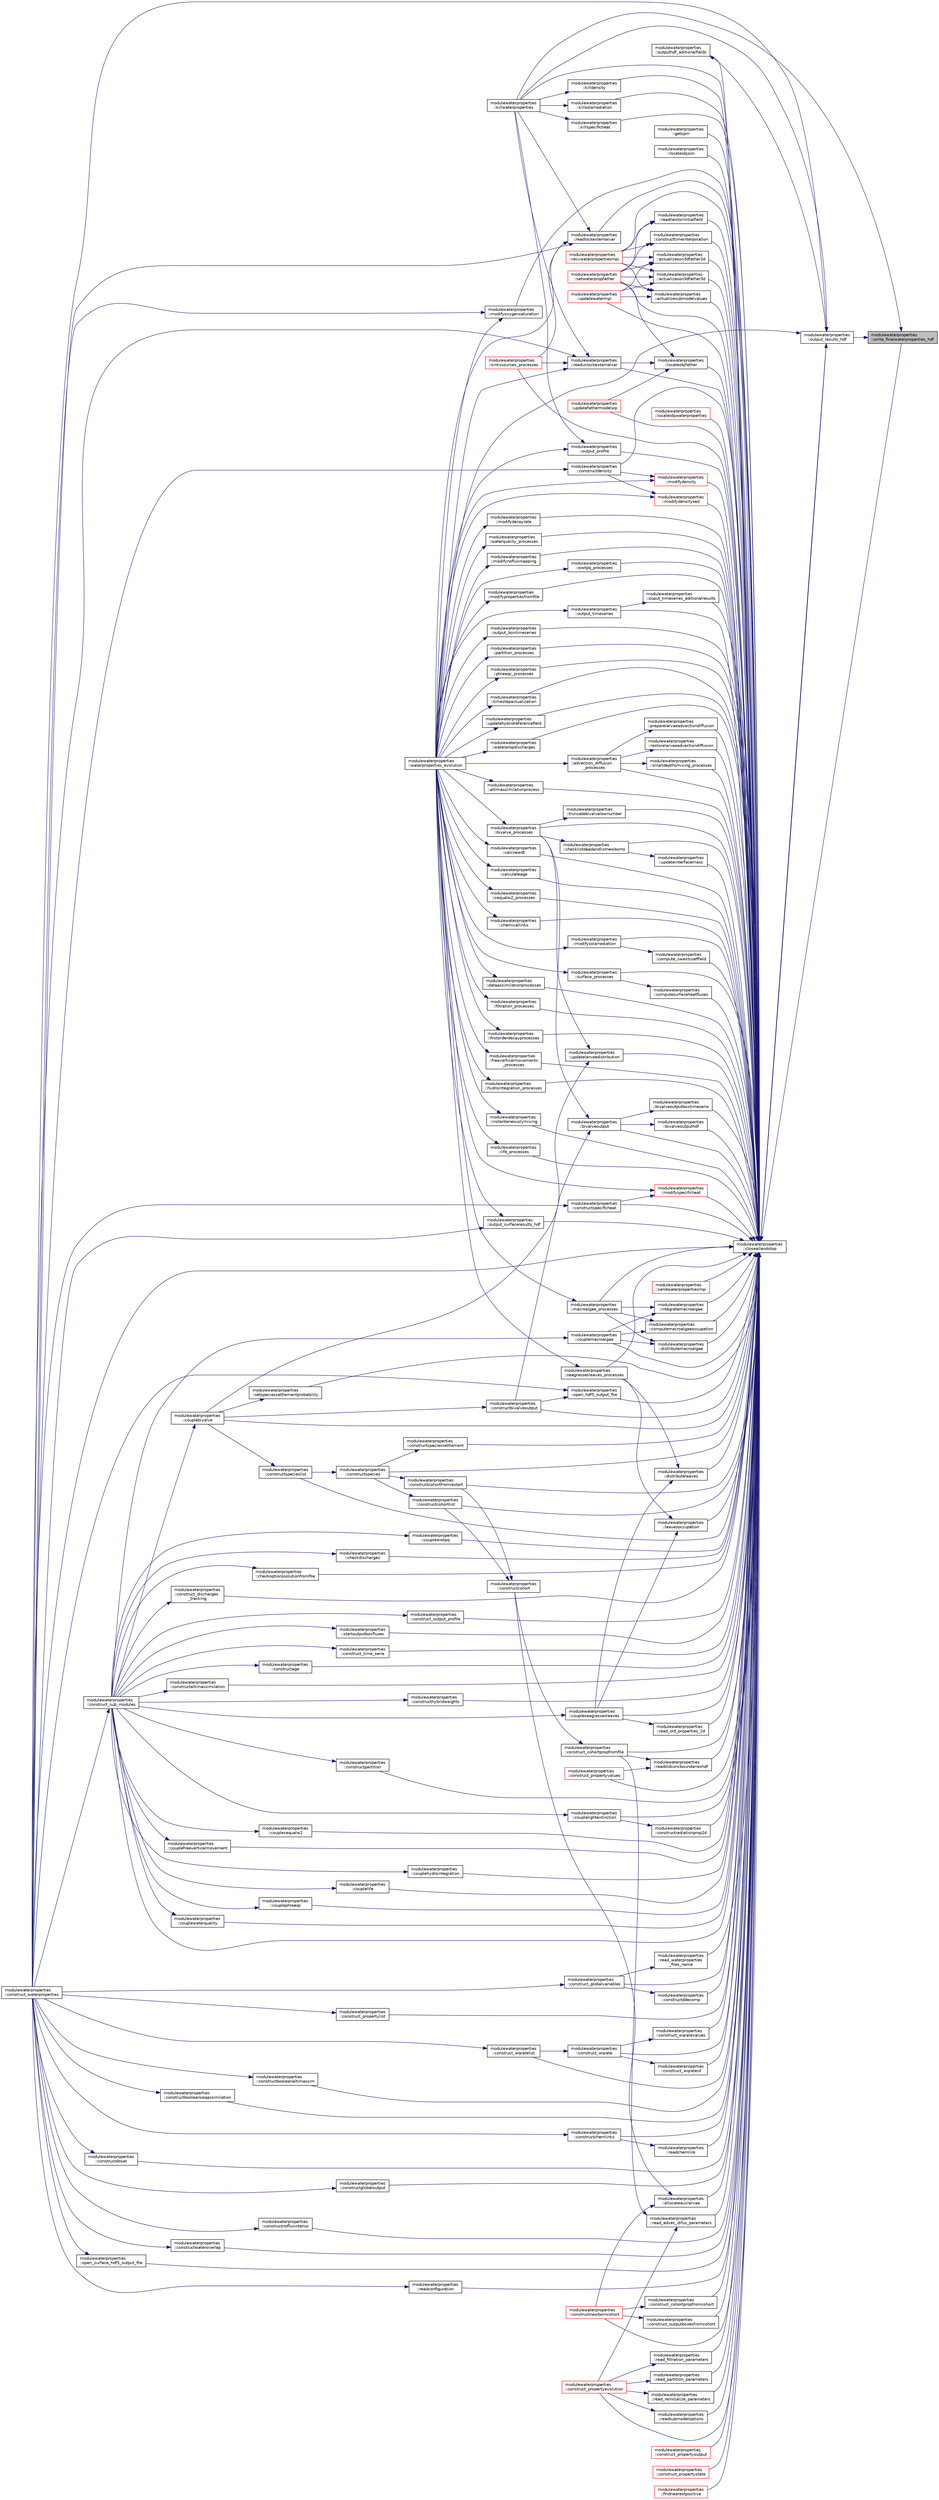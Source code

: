 digraph "modulewaterproperties::write_finalwaterproperties_hdf"
{
 // LATEX_PDF_SIZE
  edge [fontname="Helvetica",fontsize="10",labelfontname="Helvetica",labelfontsize="10"];
  node [fontname="Helvetica",fontsize="10",shape=record];
  rankdir="RL";
  Node1 [label="modulewaterproperties\l::write_finalwaterproperties_hdf",height=0.2,width=0.4,color="black", fillcolor="grey75", style="filled", fontcolor="black",tooltip=" "];
  Node1 -> Node2 [dir="back",color="midnightblue",fontsize="10",style="solid",fontname="Helvetica"];
  Node2 [label="modulewaterproperties\l::killwaterproperties",height=0.2,width=0.4,color="black", fillcolor="white", style="filled",URL="$namespacemodulewaterproperties.html#a1b9de12d1335129516b68f6f80f85e49",tooltip=" "];
  Node1 -> Node3 [dir="back",color="midnightblue",fontsize="10",style="solid",fontname="Helvetica"];
  Node3 [label="modulewaterproperties\l::output_results_hdf",height=0.2,width=0.4,color="black", fillcolor="white", style="filled",URL="$namespacemodulewaterproperties.html#a78143a2ee73e78a6441a03852a7b9f9a",tooltip=" "];
  Node3 -> Node4 [dir="back",color="midnightblue",fontsize="10",style="solid",fontname="Helvetica"];
  Node4 [label="modulewaterproperties\l::closeallandstop",height=0.2,width=0.4,color="black", fillcolor="white", style="filled",URL="$namespacemodulewaterproperties.html#a5bb74dfe4637836633ca6817a4a72758",tooltip=" "];
  Node4 -> Node5 [dir="back",color="midnightblue",fontsize="10",style="solid",fontname="Helvetica"];
  Node5 [label="modulewaterproperties\l::actualizeson3dfather2d",height=0.2,width=0.4,color="black", fillcolor="white", style="filled",URL="$namespacemodulewaterproperties.html#ab0b8edf280ffb8e69ae400f400b252c9",tooltip=" "];
  Node5 -> Node6 [dir="back",color="midnightblue",fontsize="10",style="solid",fontname="Helvetica"];
  Node6 [label="modulewaterproperties\l::recvwaterpropertiesmpi",height=0.2,width=0.4,color="red", fillcolor="white", style="filled",URL="$namespacemodulewaterproperties.html#ae6984c00ccf20f1bc66a14e9e9466c38",tooltip=" "];
  Node5 -> Node8 [dir="back",color="midnightblue",fontsize="10",style="solid",fontname="Helvetica"];
  Node8 [label="modulewaterproperties\l::setwaterpropfather",height=0.2,width=0.4,color="red", fillcolor="white", style="filled",URL="$namespacemodulewaterproperties.html#abab3678d93906f85e9e8392ced1e6ab4",tooltip=" "];
  Node5 -> Node13 [dir="back",color="midnightblue",fontsize="10",style="solid",fontname="Helvetica"];
  Node13 [label="modulewaterproperties\l::updatewatermpi",height=0.2,width=0.4,color="red", fillcolor="white", style="filled",URL="$namespacemodulewaterproperties.html#a12cedfb20b7e67e1de82bb36c9375e95",tooltip=" "];
  Node4 -> Node14 [dir="back",color="midnightblue",fontsize="10",style="solid",fontname="Helvetica"];
  Node14 [label="modulewaterproperties\l::actualizeson3dfather3d",height=0.2,width=0.4,color="black", fillcolor="white", style="filled",URL="$namespacemodulewaterproperties.html#a300389c60d61f49a71a655925f38baab",tooltip=" "];
  Node14 -> Node6 [dir="back",color="midnightblue",fontsize="10",style="solid",fontname="Helvetica"];
  Node14 -> Node8 [dir="back",color="midnightblue",fontsize="10",style="solid",fontname="Helvetica"];
  Node14 -> Node13 [dir="back",color="midnightblue",fontsize="10",style="solid",fontname="Helvetica"];
  Node4 -> Node15 [dir="back",color="midnightblue",fontsize="10",style="solid",fontname="Helvetica"];
  Node15 [label="modulewaterproperties\l::actualizesubmodelvalues",height=0.2,width=0.4,color="black", fillcolor="white", style="filled",URL="$namespacemodulewaterproperties.html#a1c0bebcf1f9e3c75094930d29edfdcca",tooltip=" "];
  Node15 -> Node6 [dir="back",color="midnightblue",fontsize="10",style="solid",fontname="Helvetica"];
  Node15 -> Node8 [dir="back",color="midnightblue",fontsize="10",style="solid",fontname="Helvetica"];
  Node15 -> Node13 [dir="back",color="midnightblue",fontsize="10",style="solid",fontname="Helvetica"];
  Node4 -> Node16 [dir="back",color="midnightblue",fontsize="10",style="solid",fontname="Helvetica"];
  Node16 [label="modulewaterproperties\l::advection_diffusion\l_processes",height=0.2,width=0.4,color="black", fillcolor="white", style="filled",URL="$namespacemodulewaterproperties.html#a2450d655461a0013ffb3d932848b59b7",tooltip=" "];
  Node16 -> Node17 [dir="back",color="midnightblue",fontsize="10",style="solid",fontname="Helvetica"];
  Node17 [label="modulewaterproperties\l::waterproperties_evolution",height=0.2,width=0.4,color="black", fillcolor="white", style="filled",URL="$namespacemodulewaterproperties.html#aa86f63313e6563018f6b05938306a23d",tooltip=" "];
  Node4 -> Node18 [dir="back",color="midnightblue",fontsize="10",style="solid",fontname="Helvetica"];
  Node18 [label="modulewaterproperties\l::allocateauxlarvae",height=0.2,width=0.4,color="black", fillcolor="white", style="filled",URL="$namespacemodulewaterproperties.html#a7cc00cb7efcee6190d254a8eb846064c",tooltip=" "];
  Node18 -> Node19 [dir="back",color="midnightblue",fontsize="10",style="solid",fontname="Helvetica"];
  Node19 [label="modulewaterproperties\l::constructcohort",height=0.2,width=0.4,color="black", fillcolor="white", style="filled",URL="$namespacemodulewaterproperties.html#ae8f037a58e95e5182b8c0d4b073ad271",tooltip=" "];
  Node19 -> Node20 [dir="back",color="midnightblue",fontsize="10",style="solid",fontname="Helvetica"];
  Node20 [label="modulewaterproperties\l::constructcohortfromrestart",height=0.2,width=0.4,color="black", fillcolor="white", style="filled",URL="$namespacemodulewaterproperties.html#a1c0b4f7abb2ee1226f22838efe265c80",tooltip=" "];
  Node20 -> Node21 [dir="back",color="midnightblue",fontsize="10",style="solid",fontname="Helvetica"];
  Node21 [label="modulewaterproperties\l::constructspecies",height=0.2,width=0.4,color="black", fillcolor="white", style="filled",URL="$namespacemodulewaterproperties.html#a34a1aa06efecd62c35348355c7bab36e",tooltip=" "];
  Node21 -> Node22 [dir="back",color="midnightblue",fontsize="10",style="solid",fontname="Helvetica"];
  Node22 [label="modulewaterproperties\l::constructspecieslist",height=0.2,width=0.4,color="black", fillcolor="white", style="filled",URL="$namespacemodulewaterproperties.html#aab78d8efe1058e8c8918e9ae266897d0",tooltip=" "];
  Node22 -> Node23 [dir="back",color="midnightblue",fontsize="10",style="solid",fontname="Helvetica"];
  Node23 [label="modulewaterproperties\l::couplebivalve",height=0.2,width=0.4,color="black", fillcolor="white", style="filled",URL="$namespacemodulewaterproperties.html#ab7e6de4d55639d85393ee68b800ba784",tooltip=" "];
  Node23 -> Node24 [dir="back",color="midnightblue",fontsize="10",style="solid",fontname="Helvetica"];
  Node24 [label="modulewaterproperties\l::construct_sub_modules",height=0.2,width=0.4,color="black", fillcolor="white", style="filled",URL="$namespacemodulewaterproperties.html#aef459b24af9c748df5b5fb96dc4292bb",tooltip=" "];
  Node24 -> Node25 [dir="back",color="midnightblue",fontsize="10",style="solid",fontname="Helvetica"];
  Node25 [label="modulewaterproperties\l::construct_waterproperties",height=0.2,width=0.4,color="black", fillcolor="white", style="filled",URL="$namespacemodulewaterproperties.html#abdc50448d524670a6f3f7c9901324efc",tooltip=" "];
  Node19 -> Node26 [dir="back",color="midnightblue",fontsize="10",style="solid",fontname="Helvetica"];
  Node26 [label="modulewaterproperties\l::constructcohortlist",height=0.2,width=0.4,color="black", fillcolor="white", style="filled",URL="$namespacemodulewaterproperties.html#abc72b5ed3f87133ad8c1dfd787c6eee5",tooltip=" "];
  Node26 -> Node21 [dir="back",color="midnightblue",fontsize="10",style="solid",fontname="Helvetica"];
  Node18 -> Node27 [dir="back",color="midnightblue",fontsize="10",style="solid",fontname="Helvetica"];
  Node27 [label="modulewaterproperties\l::constructnewborncohort",height=0.2,width=0.4,color="red", fillcolor="white", style="filled",URL="$namespacemodulewaterproperties.html#a6d6a2e31ca36bd79bebb89f3613ed278",tooltip=" "];
  Node4 -> Node32 [dir="back",color="midnightblue",fontsize="10",style="solid",fontname="Helvetica"];
  Node32 [label="modulewaterproperties\l::altimassimilationprocess",height=0.2,width=0.4,color="black", fillcolor="white", style="filled",URL="$namespacemodulewaterproperties.html#a372e37e94ca0415d98cc92c58dc4957b",tooltip=" "];
  Node32 -> Node17 [dir="back",color="midnightblue",fontsize="10",style="solid",fontname="Helvetica"];
  Node4 -> Node31 [dir="back",color="midnightblue",fontsize="10",style="solid",fontname="Helvetica"];
  Node31 [label="modulewaterproperties\l::bivalve_processes",height=0.2,width=0.4,color="black", fillcolor="white", style="filled",URL="$namespacemodulewaterproperties.html#aa43273d07b646deb6e4c72e757b19fbd",tooltip=" "];
  Node31 -> Node17 [dir="back",color="midnightblue",fontsize="10",style="solid",fontname="Helvetica"];
  Node4 -> Node33 [dir="back",color="midnightblue",fontsize="10",style="solid",fontname="Helvetica"];
  Node33 [label="modulewaterproperties\l::bivalveoutput",height=0.2,width=0.4,color="black", fillcolor="white", style="filled",URL="$namespacemodulewaterproperties.html#a8446703f7cbfef308ed1b6f7114594a2",tooltip=" "];
  Node33 -> Node31 [dir="back",color="midnightblue",fontsize="10",style="solid",fontname="Helvetica"];
  Node33 -> Node34 [dir="back",color="midnightblue",fontsize="10",style="solid",fontname="Helvetica"];
  Node34 [label="modulewaterproperties\l::constructbivalveoutput",height=0.2,width=0.4,color="black", fillcolor="white", style="filled",URL="$namespacemodulewaterproperties.html#abe78da28c4264216e9c5f3d2e8a558f4",tooltip=" "];
  Node34 -> Node23 [dir="back",color="midnightblue",fontsize="10",style="solid",fontname="Helvetica"];
  Node4 -> Node35 [dir="back",color="midnightblue",fontsize="10",style="solid",fontname="Helvetica"];
  Node35 [label="modulewaterproperties\l::bivalveoutputboxtimeserie",height=0.2,width=0.4,color="black", fillcolor="white", style="filled",URL="$namespacemodulewaterproperties.html#afcdb7811c7721d558a0d6ec94b87f297",tooltip=" "];
  Node35 -> Node33 [dir="back",color="midnightblue",fontsize="10",style="solid",fontname="Helvetica"];
  Node4 -> Node36 [dir="back",color="midnightblue",fontsize="10",style="solid",fontname="Helvetica"];
  Node36 [label="modulewaterproperties\l::bivalveoutputhdf",height=0.2,width=0.4,color="black", fillcolor="white", style="filled",URL="$namespacemodulewaterproperties.html#a6d9213c5f38db58c01899d8b68076950",tooltip=" "];
  Node36 -> Node33 [dir="back",color="midnightblue",fontsize="10",style="solid",fontname="Helvetica"];
  Node4 -> Node37 [dir="back",color="midnightblue",fontsize="10",style="solid",fontname="Helvetica"];
  Node37 [label="modulewaterproperties\l::calcnewdt",height=0.2,width=0.4,color="black", fillcolor="white", style="filled",URL="$namespacemodulewaterproperties.html#a370617430ffb5b34448cfc27deca6c88",tooltip=" "];
  Node37 -> Node17 [dir="back",color="midnightblue",fontsize="10",style="solid",fontname="Helvetica"];
  Node4 -> Node38 [dir="back",color="midnightblue",fontsize="10",style="solid",fontname="Helvetica"];
  Node38 [label="modulewaterproperties\l::calculateage",height=0.2,width=0.4,color="black", fillcolor="white", style="filled",URL="$namespacemodulewaterproperties.html#a93266e9cb4d7560fc55136ac596e1c35",tooltip=" "];
  Node38 -> Node17 [dir="back",color="midnightblue",fontsize="10",style="solid",fontname="Helvetica"];
  Node4 -> Node39 [dir="back",color="midnightblue",fontsize="10",style="solid",fontname="Helvetica"];
  Node39 [label="modulewaterproperties\l::cequalw2_processes",height=0.2,width=0.4,color="black", fillcolor="white", style="filled",URL="$namespacemodulewaterproperties.html#a77c662c86e2d882859f2a18d2cde59d1",tooltip=" "];
  Node39 -> Node17 [dir="back",color="midnightblue",fontsize="10",style="solid",fontname="Helvetica"];
  Node4 -> Node40 [dir="back",color="midnightblue",fontsize="10",style="solid",fontname="Helvetica"];
  Node40 [label="modulewaterproperties\l::checkdischarges",height=0.2,width=0.4,color="black", fillcolor="white", style="filled",URL="$namespacemodulewaterproperties.html#a3d45e3e4c8782ebce340659d7f000fbb",tooltip=" "];
  Node40 -> Node24 [dir="back",color="midnightblue",fontsize="10",style="solid",fontname="Helvetica"];
  Node4 -> Node30 [dir="back",color="midnightblue",fontsize="10",style="solid",fontname="Helvetica"];
  Node30 [label="modulewaterproperties\l::checklistdeadandlistnewborns",height=0.2,width=0.4,color="black", fillcolor="white", style="filled",URL="$namespacemodulewaterproperties.html#ab88c2923a48aacf7da60a45cfeb98dfc",tooltip=" "];
  Node30 -> Node31 [dir="back",color="midnightblue",fontsize="10",style="solid",fontname="Helvetica"];
  Node4 -> Node41 [dir="back",color="midnightblue",fontsize="10",style="solid",fontname="Helvetica"];
  Node41 [label="modulewaterproperties\l::checkoptionssolutionfromfile",height=0.2,width=0.4,color="black", fillcolor="white", style="filled",URL="$namespacemodulewaterproperties.html#a57c8ab92e75b6233d379f6d614bdd148",tooltip=" "];
  Node41 -> Node24 [dir="back",color="midnightblue",fontsize="10",style="solid",fontname="Helvetica"];
  Node4 -> Node42 [dir="back",color="midnightblue",fontsize="10",style="solid",fontname="Helvetica"];
  Node42 [label="modulewaterproperties\l::chemicallinks",height=0.2,width=0.4,color="black", fillcolor="white", style="filled",URL="$namespacemodulewaterproperties.html#af5a9b4a5acf0da8a86fcabea8bf09f28",tooltip=" "];
  Node42 -> Node17 [dir="back",color="midnightblue",fontsize="10",style="solid",fontname="Helvetica"];
  Node4 -> Node43 [dir="back",color="midnightblue",fontsize="10",style="solid",fontname="Helvetica"];
  Node43 [label="modulewaterproperties\l::compute_swextcoeffield",height=0.2,width=0.4,color="black", fillcolor="white", style="filled",URL="$namespacemodulewaterproperties.html#aa1d438c16bd8399614f3b5058f6a58e8",tooltip=" "];
  Node43 -> Node44 [dir="back",color="midnightblue",fontsize="10",style="solid",fontname="Helvetica"];
  Node44 [label="modulewaterproperties\l::modifysolarradiation",height=0.2,width=0.4,color="black", fillcolor="white", style="filled",URL="$namespacemodulewaterproperties.html#a53a84226a2a46ab704fec5883bc4639a",tooltip=" "];
  Node44 -> Node17 [dir="back",color="midnightblue",fontsize="10",style="solid",fontname="Helvetica"];
  Node4 -> Node45 [dir="back",color="midnightblue",fontsize="10",style="solid",fontname="Helvetica"];
  Node45 [label="modulewaterproperties\l::computemacroalgaeoccupation",height=0.2,width=0.4,color="black", fillcolor="white", style="filled",URL="$namespacemodulewaterproperties.html#a196db184712b743908b747b05495bc60",tooltip=" "];
  Node45 -> Node46 [dir="back",color="midnightblue",fontsize="10",style="solid",fontname="Helvetica"];
  Node46 [label="modulewaterproperties\l::couplemacroalgae",height=0.2,width=0.4,color="black", fillcolor="white", style="filled",URL="$namespacemodulewaterproperties.html#a2eeb2f2e0e29e2293f16af83dcbe02bb",tooltip=" "];
  Node46 -> Node24 [dir="back",color="midnightblue",fontsize="10",style="solid",fontname="Helvetica"];
  Node45 -> Node47 [dir="back",color="midnightblue",fontsize="10",style="solid",fontname="Helvetica"];
  Node47 [label="modulewaterproperties\l::macroalgae_processes",height=0.2,width=0.4,color="black", fillcolor="white", style="filled",URL="$namespacemodulewaterproperties.html#aa89a84314cb0905ce7ee9f02c7c35393",tooltip=" "];
  Node47 -> Node17 [dir="back",color="midnightblue",fontsize="10",style="solid",fontname="Helvetica"];
  Node4 -> Node48 [dir="back",color="midnightblue",fontsize="10",style="solid",fontname="Helvetica"];
  Node48 [label="modulewaterproperties\l::computesurfaceheatfluxes",height=0.2,width=0.4,color="black", fillcolor="white", style="filled",URL="$namespacemodulewaterproperties.html#a772748e5406dcfadf1087f66a9622a83",tooltip=" "];
  Node48 -> Node49 [dir="back",color="midnightblue",fontsize="10",style="solid",fontname="Helvetica"];
  Node49 [label="modulewaterproperties\l::surface_processes",height=0.2,width=0.4,color="black", fillcolor="white", style="filled",URL="$namespacemodulewaterproperties.html#a3741d54f8b36c751fb10748ab34af465",tooltip=" "];
  Node49 -> Node17 [dir="back",color="midnightblue",fontsize="10",style="solid",fontname="Helvetica"];
  Node4 -> Node50 [dir="back",color="midnightblue",fontsize="10",style="solid",fontname="Helvetica"];
  Node50 [label="modulewaterproperties\l::construct_cohortpropfromcohort",height=0.2,width=0.4,color="black", fillcolor="white", style="filled",URL="$namespacemodulewaterproperties.html#ae1c5c0deae03ce719a2b777bc86fb00f",tooltip=" "];
  Node50 -> Node27 [dir="back",color="midnightblue",fontsize="10",style="solid",fontname="Helvetica"];
  Node4 -> Node51 [dir="back",color="midnightblue",fontsize="10",style="solid",fontname="Helvetica"];
  Node51 [label="modulewaterproperties\l::construct_cohortpropfromfile",height=0.2,width=0.4,color="black", fillcolor="white", style="filled",URL="$namespacemodulewaterproperties.html#ad9060a1bd0766835e26c1961f52d84a0",tooltip=" "];
  Node51 -> Node19 [dir="back",color="midnightblue",fontsize="10",style="solid",fontname="Helvetica"];
  Node4 -> Node52 [dir="back",color="midnightblue",fontsize="10",style="solid",fontname="Helvetica"];
  Node52 [label="modulewaterproperties\l::construct_discharges\l_tracking",height=0.2,width=0.4,color="black", fillcolor="white", style="filled",URL="$namespacemodulewaterproperties.html#a30c3709afcaafdcec85f3efda5a73d03",tooltip=" "];
  Node52 -> Node24 [dir="back",color="midnightblue",fontsize="10",style="solid",fontname="Helvetica"];
  Node4 -> Node53 [dir="back",color="midnightblue",fontsize="10",style="solid",fontname="Helvetica"];
  Node53 [label="modulewaterproperties\l::construct_globalvariables",height=0.2,width=0.4,color="black", fillcolor="white", style="filled",URL="$namespacemodulewaterproperties.html#a23995dd394222f8d9f2a52604e119d73",tooltip=" "];
  Node53 -> Node25 [dir="back",color="midnightblue",fontsize="10",style="solid",fontname="Helvetica"];
  Node4 -> Node54 [dir="back",color="midnightblue",fontsize="10",style="solid",fontname="Helvetica"];
  Node54 [label="modulewaterproperties\l::construct_output_profile",height=0.2,width=0.4,color="black", fillcolor="white", style="filled",URL="$namespacemodulewaterproperties.html#a0df2c60cf00ccbb52f0db0aa65924c93",tooltip=" "];
  Node54 -> Node24 [dir="back",color="midnightblue",fontsize="10",style="solid",fontname="Helvetica"];
  Node4 -> Node55 [dir="back",color="midnightblue",fontsize="10",style="solid",fontname="Helvetica"];
  Node55 [label="modulewaterproperties\l::construct_outputboxesfromcohort",height=0.2,width=0.4,color="black", fillcolor="white", style="filled",URL="$namespacemodulewaterproperties.html#a6f39106e418f143aa0c8fc86f0756562",tooltip=" "];
  Node55 -> Node27 [dir="back",color="midnightblue",fontsize="10",style="solid",fontname="Helvetica"];
  Node4 -> Node56 [dir="back",color="midnightblue",fontsize="10",style="solid",fontname="Helvetica"];
  Node56 [label="modulewaterproperties\l::construct_propertyevolution",height=0.2,width=0.4,color="red", fillcolor="white", style="filled",URL="$namespacemodulewaterproperties.html#ac9ab6b0f5ee3c2470edaceaf1ef669a7",tooltip=" "];
  Node4 -> Node58 [dir="back",color="midnightblue",fontsize="10",style="solid",fontname="Helvetica"];
  Node58 [label="modulewaterproperties\l::construct_propertylist",height=0.2,width=0.4,color="black", fillcolor="white", style="filled",URL="$namespacemodulewaterproperties.html#a4eb6420a0cc772838269f9aed6c4394e",tooltip=" "];
  Node58 -> Node25 [dir="back",color="midnightblue",fontsize="10",style="solid",fontname="Helvetica"];
  Node4 -> Node59 [dir="back",color="midnightblue",fontsize="10",style="solid",fontname="Helvetica"];
  Node59 [label="modulewaterproperties\l::construct_propertyoutput",height=0.2,width=0.4,color="red", fillcolor="white", style="filled",URL="$namespacemodulewaterproperties.html#a37e8798b8bd2e4c33eff80dd151d0d31",tooltip=" "];
  Node4 -> Node60 [dir="back",color="midnightblue",fontsize="10",style="solid",fontname="Helvetica"];
  Node60 [label="modulewaterproperties\l::construct_propertystate",height=0.2,width=0.4,color="red", fillcolor="white", style="filled",URL="$namespacemodulewaterproperties.html#ae8c62a5189e434530eafcfe1fe66dae4",tooltip=" "];
  Node4 -> Node61 [dir="back",color="midnightblue",fontsize="10",style="solid",fontname="Helvetica"];
  Node61 [label="modulewaterproperties\l::construct_propertyvalues",height=0.2,width=0.4,color="red", fillcolor="white", style="filled",URL="$namespacemodulewaterproperties.html#aebc28546a167437b8bc5dc98ba0e19d9",tooltip=" "];
  Node4 -> Node24 [dir="back",color="midnightblue",fontsize="10",style="solid",fontname="Helvetica"];
  Node4 -> Node62 [dir="back",color="midnightblue",fontsize="10",style="solid",fontname="Helvetica"];
  Node62 [label="modulewaterproperties\l::construct_time_serie",height=0.2,width=0.4,color="black", fillcolor="white", style="filled",URL="$namespacemodulewaterproperties.html#a0067cb435852460b42999329f0637ab7",tooltip=" "];
  Node62 -> Node24 [dir="back",color="midnightblue",fontsize="10",style="solid",fontname="Helvetica"];
  Node4 -> Node25 [dir="back",color="midnightblue",fontsize="10",style="solid",fontname="Helvetica"];
  Node4 -> Node63 [dir="back",color="midnightblue",fontsize="10",style="solid",fontname="Helvetica"];
  Node63 [label="modulewaterproperties\l::construct_wqrate",height=0.2,width=0.4,color="black", fillcolor="white", style="filled",URL="$namespacemodulewaterproperties.html#a8f1edb788021e4c68656d11b8b90ea26",tooltip=" "];
  Node63 -> Node64 [dir="back",color="midnightblue",fontsize="10",style="solid",fontname="Helvetica"];
  Node64 [label="modulewaterproperties\l::construct_wqratelist",height=0.2,width=0.4,color="black", fillcolor="white", style="filled",URL="$namespacemodulewaterproperties.html#abadbafe8dee3212a744771417b0c292a",tooltip=" "];
  Node64 -> Node25 [dir="back",color="midnightblue",fontsize="10",style="solid",fontname="Helvetica"];
  Node4 -> Node65 [dir="back",color="midnightblue",fontsize="10",style="solid",fontname="Helvetica"];
  Node65 [label="modulewaterproperties\l::construct_wqrateid",height=0.2,width=0.4,color="black", fillcolor="white", style="filled",URL="$namespacemodulewaterproperties.html#ab6c7c187dc0a1da19d043a98bcdde9ec",tooltip=" "];
  Node65 -> Node63 [dir="back",color="midnightblue",fontsize="10",style="solid",fontname="Helvetica"];
  Node4 -> Node64 [dir="back",color="midnightblue",fontsize="10",style="solid",fontname="Helvetica"];
  Node4 -> Node66 [dir="back",color="midnightblue",fontsize="10",style="solid",fontname="Helvetica"];
  Node66 [label="modulewaterproperties\l::construct_wqratevalues",height=0.2,width=0.4,color="black", fillcolor="white", style="filled",URL="$namespacemodulewaterproperties.html#ad23f7574f0a024c14e1ef11aeadb52ab",tooltip=" "];
  Node66 -> Node63 [dir="back",color="midnightblue",fontsize="10",style="solid",fontname="Helvetica"];
  Node4 -> Node67 [dir="back",color="midnightblue",fontsize="10",style="solid",fontname="Helvetica"];
  Node67 [label="modulewaterproperties\l::constructage",height=0.2,width=0.4,color="black", fillcolor="white", style="filled",URL="$namespacemodulewaterproperties.html#ad670c20ce44d68b70fd32aa550c904db",tooltip=" "];
  Node67 -> Node24 [dir="back",color="midnightblue",fontsize="10",style="solid",fontname="Helvetica"];
  Node4 -> Node68 [dir="back",color="midnightblue",fontsize="10",style="solid",fontname="Helvetica"];
  Node68 [label="modulewaterproperties\l::constructaltimassimilation",height=0.2,width=0.4,color="black", fillcolor="white", style="filled",URL="$namespacemodulewaterproperties.html#ac1893e82a87294024a1db3f0c2a7a842",tooltip=" "];
  Node68 -> Node24 [dir="back",color="midnightblue",fontsize="10",style="solid",fontname="Helvetica"];
  Node4 -> Node34 [dir="back",color="midnightblue",fontsize="10",style="solid",fontname="Helvetica"];
  Node4 -> Node69 [dir="back",color="midnightblue",fontsize="10",style="solid",fontname="Helvetica"];
  Node69 [label="modulewaterproperties\l::constructbooleanaltimassim",height=0.2,width=0.4,color="black", fillcolor="white", style="filled",URL="$namespacemodulewaterproperties.html#a48d5c887c475fa7e3e29d35f55262ade",tooltip=" "];
  Node69 -> Node25 [dir="back",color="midnightblue",fontsize="10",style="solid",fontname="Helvetica"];
  Node4 -> Node70 [dir="back",color="midnightblue",fontsize="10",style="solid",fontname="Helvetica"];
  Node70 [label="modulewaterproperties\l::constructbooleanseqassimilation",height=0.2,width=0.4,color="black", fillcolor="white", style="filled",URL="$namespacemodulewaterproperties.html#aa5d8008c930a03a6746ab2ae44f44f14",tooltip=" "];
  Node70 -> Node25 [dir="back",color="midnightblue",fontsize="10",style="solid",fontname="Helvetica"];
  Node4 -> Node71 [dir="back",color="midnightblue",fontsize="10",style="solid",fontname="Helvetica"];
  Node71 [label="modulewaterproperties\l::constructchemlinks",height=0.2,width=0.4,color="black", fillcolor="white", style="filled",URL="$namespacemodulewaterproperties.html#aac68ff898a933da27b109068c70a5f15",tooltip=" "];
  Node71 -> Node25 [dir="back",color="midnightblue",fontsize="10",style="solid",fontname="Helvetica"];
  Node4 -> Node20 [dir="back",color="midnightblue",fontsize="10",style="solid",fontname="Helvetica"];
  Node4 -> Node26 [dir="back",color="midnightblue",fontsize="10",style="solid",fontname="Helvetica"];
  Node4 -> Node72 [dir="back",color="midnightblue",fontsize="10",style="solid",fontname="Helvetica"];
  Node72 [label="modulewaterproperties\l::constructddecomp",height=0.2,width=0.4,color="black", fillcolor="white", style="filled",URL="$namespacemodulewaterproperties.html#aea1140bf6cb4f7e78048a1a4a434435d",tooltip=" "];
  Node72 -> Node53 [dir="back",color="midnightblue",fontsize="10",style="solid",fontname="Helvetica"];
  Node4 -> Node73 [dir="back",color="midnightblue",fontsize="10",style="solid",fontname="Helvetica"];
  Node73 [label="modulewaterproperties\l::constructdensity",height=0.2,width=0.4,color="black", fillcolor="white", style="filled",URL="$namespacemodulewaterproperties.html#aa61935dbc55b8114ffeef13972cd62b1",tooltip=" "];
  Node73 -> Node25 [dir="back",color="midnightblue",fontsize="10",style="solid",fontname="Helvetica"];
  Node4 -> Node74 [dir="back",color="midnightblue",fontsize="10",style="solid",fontname="Helvetica"];
  Node74 [label="modulewaterproperties\l::constructdosat",height=0.2,width=0.4,color="black", fillcolor="white", style="filled",URL="$namespacemodulewaterproperties.html#ad828152e0a7f6fd60ca0cd045955a56b",tooltip=" "];
  Node74 -> Node25 [dir="back",color="midnightblue",fontsize="10",style="solid",fontname="Helvetica"];
  Node4 -> Node75 [dir="back",color="midnightblue",fontsize="10",style="solid",fontname="Helvetica"];
  Node75 [label="modulewaterproperties\l::constructglobaloutput",height=0.2,width=0.4,color="black", fillcolor="white", style="filled",URL="$namespacemodulewaterproperties.html#aef6113e740cce05ecfdab1fee63873df",tooltip=" "];
  Node75 -> Node25 [dir="back",color="midnightblue",fontsize="10",style="solid",fontname="Helvetica"];
  Node4 -> Node76 [dir="back",color="midnightblue",fontsize="10",style="solid",fontname="Helvetica"];
  Node76 [label="modulewaterproperties\l::constructhybridweights",height=0.2,width=0.4,color="black", fillcolor="white", style="filled",URL="$namespacemodulewaterproperties.html#a9167d6301bd0853ded33f93fb437a619",tooltip=" "];
  Node76 -> Node24 [dir="back",color="midnightblue",fontsize="10",style="solid",fontname="Helvetica"];
  Node4 -> Node27 [dir="back",color="midnightblue",fontsize="10",style="solid",fontname="Helvetica"];
  Node4 -> Node77 [dir="back",color="midnightblue",fontsize="10",style="solid",fontname="Helvetica"];
  Node77 [label="modulewaterproperties\l::constructnofluxinterior",height=0.2,width=0.4,color="black", fillcolor="white", style="filled",URL="$namespacemodulewaterproperties.html#a1cee571ebf44f0252603c9bd29a100e1",tooltip=" "];
  Node77 -> Node25 [dir="back",color="midnightblue",fontsize="10",style="solid",fontname="Helvetica"];
  Node4 -> Node78 [dir="back",color="midnightblue",fontsize="10",style="solid",fontname="Helvetica"];
  Node78 [label="modulewaterproperties\l::constructpartition",height=0.2,width=0.4,color="black", fillcolor="white", style="filled",URL="$namespacemodulewaterproperties.html#ac9b1f4e5840ee5c5f36ff7bee993386b",tooltip=" "];
  Node78 -> Node24 [dir="back",color="midnightblue",fontsize="10",style="solid",fontname="Helvetica"];
  Node4 -> Node79 [dir="back",color="midnightblue",fontsize="10",style="solid",fontname="Helvetica"];
  Node79 [label="modulewaterproperties\l::constructradiationprop2d",height=0.2,width=0.4,color="black", fillcolor="white", style="filled",URL="$namespacemodulewaterproperties.html#a65f998f733aab349201d1312f53c4359",tooltip=" "];
  Node79 -> Node80 [dir="back",color="midnightblue",fontsize="10",style="solid",fontname="Helvetica"];
  Node80 [label="modulewaterproperties\l::couplelightextinction",height=0.2,width=0.4,color="black", fillcolor="white", style="filled",URL="$namespacemodulewaterproperties.html#a26a4b3541362ed971440672979e6fedb",tooltip=" "];
  Node80 -> Node24 [dir="back",color="midnightblue",fontsize="10",style="solid",fontname="Helvetica"];
  Node4 -> Node21 [dir="back",color="midnightblue",fontsize="10",style="solid",fontname="Helvetica"];
  Node4 -> Node22 [dir="back",color="midnightblue",fontsize="10",style="solid",fontname="Helvetica"];
  Node4 -> Node81 [dir="back",color="midnightblue",fontsize="10",style="solid",fontname="Helvetica"];
  Node81 [label="modulewaterproperties\l::constructspeciessettlement",height=0.2,width=0.4,color="black", fillcolor="white", style="filled",URL="$namespacemodulewaterproperties.html#a3d2b79958b73c28e20d23afd2fe092ef",tooltip=" "];
  Node81 -> Node21 [dir="back",color="midnightblue",fontsize="10",style="solid",fontname="Helvetica"];
  Node4 -> Node82 [dir="back",color="midnightblue",fontsize="10",style="solid",fontname="Helvetica"];
  Node82 [label="modulewaterproperties\l::constructspecificheat",height=0.2,width=0.4,color="black", fillcolor="white", style="filled",URL="$namespacemodulewaterproperties.html#a638275f2c0c184e858bd3e3e3e459901",tooltip=" "];
  Node82 -> Node25 [dir="back",color="midnightblue",fontsize="10",style="solid",fontname="Helvetica"];
  Node4 -> Node83 [dir="back",color="midnightblue",fontsize="10",style="solid",fontname="Helvetica"];
  Node83 [label="modulewaterproperties\l::constructtimeinterpolation",height=0.2,width=0.4,color="black", fillcolor="white", style="filled",URL="$namespacemodulewaterproperties.html#affcb95213dcebf7b3e1fe53b349d50b6",tooltip=" "];
  Node83 -> Node6 [dir="back",color="midnightblue",fontsize="10",style="solid",fontname="Helvetica"];
  Node83 -> Node8 [dir="back",color="midnightblue",fontsize="10",style="solid",fontname="Helvetica"];
  Node4 -> Node84 [dir="back",color="midnightblue",fontsize="10",style="solid",fontname="Helvetica"];
  Node84 [label="modulewaterproperties\l::constructwateroverlap",height=0.2,width=0.4,color="black", fillcolor="white", style="filled",URL="$namespacemodulewaterproperties.html#a1c2eaa3c5cb93a51e2756820277cef75",tooltip=" "];
  Node84 -> Node25 [dir="back",color="midnightblue",fontsize="10",style="solid",fontname="Helvetica"];
  Node4 -> Node23 [dir="back",color="midnightblue",fontsize="10",style="solid",fontname="Helvetica"];
  Node4 -> Node85 [dir="back",color="midnightblue",fontsize="10",style="solid",fontname="Helvetica"];
  Node85 [label="modulewaterproperties\l::couplecequalw2",height=0.2,width=0.4,color="black", fillcolor="white", style="filled",URL="$namespacemodulewaterproperties.html#a7478a221b172ba61186f09416e5b3b0d",tooltip=" "];
  Node85 -> Node24 [dir="back",color="midnightblue",fontsize="10",style="solid",fontname="Helvetica"];
  Node4 -> Node86 [dir="back",color="midnightblue",fontsize="10",style="solid",fontname="Helvetica"];
  Node86 [label="modulewaterproperties\l::couplefreeverticalmovement",height=0.2,width=0.4,color="black", fillcolor="white", style="filled",URL="$namespacemodulewaterproperties.html#ab19037aba70755844475216443ec3a35",tooltip=" "];
  Node86 -> Node24 [dir="back",color="midnightblue",fontsize="10",style="solid",fontname="Helvetica"];
  Node4 -> Node87 [dir="back",color="midnightblue",fontsize="10",style="solid",fontname="Helvetica"];
  Node87 [label="modulewaterproperties\l::couplehydrointegration",height=0.2,width=0.4,color="black", fillcolor="white", style="filled",URL="$namespacemodulewaterproperties.html#a52ab6cc6910ba77bfa6154aca1f67db0",tooltip=" "];
  Node87 -> Node24 [dir="back",color="midnightblue",fontsize="10",style="solid",fontname="Helvetica"];
  Node4 -> Node88 [dir="back",color="midnightblue",fontsize="10",style="solid",fontname="Helvetica"];
  Node88 [label="modulewaterproperties\l::couplelife",height=0.2,width=0.4,color="black", fillcolor="white", style="filled",URL="$namespacemodulewaterproperties.html#a2568e97ada2e06111796b52ea4b7c50a",tooltip=" "];
  Node88 -> Node24 [dir="back",color="midnightblue",fontsize="10",style="solid",fontname="Helvetica"];
  Node4 -> Node80 [dir="back",color="midnightblue",fontsize="10",style="solid",fontname="Helvetica"];
  Node4 -> Node46 [dir="back",color="midnightblue",fontsize="10",style="solid",fontname="Helvetica"];
  Node4 -> Node89 [dir="back",color="midnightblue",fontsize="10",style="solid",fontname="Helvetica"];
  Node89 [label="modulewaterproperties\l::couplephreeqc",height=0.2,width=0.4,color="black", fillcolor="white", style="filled",URL="$namespacemodulewaterproperties.html#a191c738815d3d3376105cfd51b26b59d",tooltip=" "];
  Node89 -> Node24 [dir="back",color="midnightblue",fontsize="10",style="solid",fontname="Helvetica"];
  Node4 -> Node90 [dir="back",color="midnightblue",fontsize="10",style="solid",fontname="Helvetica"];
  Node90 [label="modulewaterproperties\l::coupleseagrassesleaves",height=0.2,width=0.4,color="black", fillcolor="white", style="filled",URL="$namespacemodulewaterproperties.html#ad4fbcdc5c8f0cd8982dbe65a88f54ab8",tooltip=" "];
  Node90 -> Node24 [dir="back",color="midnightblue",fontsize="10",style="solid",fontname="Helvetica"];
  Node4 -> Node91 [dir="back",color="midnightblue",fontsize="10",style="solid",fontname="Helvetica"];
  Node91 [label="modulewaterproperties\l::couplewaterquality",height=0.2,width=0.4,color="black", fillcolor="white", style="filled",URL="$namespacemodulewaterproperties.html#a2f489eed4fdde73d4aa3ecc3ac0f1ced",tooltip=" "];
  Node91 -> Node24 [dir="back",color="midnightblue",fontsize="10",style="solid",fontname="Helvetica"];
  Node4 -> Node92 [dir="back",color="midnightblue",fontsize="10",style="solid",fontname="Helvetica"];
  Node92 [label="modulewaterproperties\l::couplewwtpq",height=0.2,width=0.4,color="black", fillcolor="white", style="filled",URL="$namespacemodulewaterproperties.html#a2c86f539e4715abad89dc127b5f17d20",tooltip=" "];
  Node92 -> Node24 [dir="back",color="midnightblue",fontsize="10",style="solid",fontname="Helvetica"];
  Node4 -> Node93 [dir="back",color="midnightblue",fontsize="10",style="solid",fontname="Helvetica"];
  Node93 [label="modulewaterproperties\l::dataassimilationprocesses",height=0.2,width=0.4,color="black", fillcolor="white", style="filled",URL="$namespacemodulewaterproperties.html#abdbc309080b92eb5274f0481166c683d",tooltip=" "];
  Node93 -> Node17 [dir="back",color="midnightblue",fontsize="10",style="solid",fontname="Helvetica"];
  Node4 -> Node94 [dir="back",color="midnightblue",fontsize="10",style="solid",fontname="Helvetica"];
  Node94 [label="modulewaterproperties\l::distributeleaves",height=0.2,width=0.4,color="black", fillcolor="white", style="filled",URL="$namespacemodulewaterproperties.html#a60f5e5b09c032f11f1b1a75f101398a0",tooltip=" "];
  Node94 -> Node90 [dir="back",color="midnightblue",fontsize="10",style="solid",fontname="Helvetica"];
  Node94 -> Node95 [dir="back",color="midnightblue",fontsize="10",style="solid",fontname="Helvetica"];
  Node95 [label="modulewaterproperties\l::seagrassesleaves_processes",height=0.2,width=0.4,color="black", fillcolor="white", style="filled",URL="$namespacemodulewaterproperties.html#adf800c8c0d5bdc30d00d4b10c88f9693",tooltip=" "];
  Node95 -> Node17 [dir="back",color="midnightblue",fontsize="10",style="solid",fontname="Helvetica"];
  Node4 -> Node96 [dir="back",color="midnightblue",fontsize="10",style="solid",fontname="Helvetica"];
  Node96 [label="modulewaterproperties\l::distributemacroalgae",height=0.2,width=0.4,color="black", fillcolor="white", style="filled",URL="$namespacemodulewaterproperties.html#a45571c439a7d4a05be3b427eb5ff0b9a",tooltip=" "];
  Node96 -> Node46 [dir="back",color="midnightblue",fontsize="10",style="solid",fontname="Helvetica"];
  Node96 -> Node47 [dir="back",color="midnightblue",fontsize="10",style="solid",fontname="Helvetica"];
  Node4 -> Node97 [dir="back",color="midnightblue",fontsize="10",style="solid",fontname="Helvetica"];
  Node97 [label="modulewaterproperties\l::filtration_processes",height=0.2,width=0.4,color="black", fillcolor="white", style="filled",URL="$namespacemodulewaterproperties.html#a58f066775e7df388495e6602c2d567e6",tooltip=" "];
  Node97 -> Node17 [dir="back",color="midnightblue",fontsize="10",style="solid",fontname="Helvetica"];
  Node4 -> Node98 [dir="back",color="midnightblue",fontsize="10",style="solid",fontname="Helvetica"];
  Node98 [label="modulewaterproperties\l::findnearestpositive",height=0.2,width=0.4,color="red", fillcolor="white", style="filled",URL="$namespacemodulewaterproperties.html#a9af27763ee733163a23f71ee92aafb09",tooltip=" "];
  Node4 -> Node100 [dir="back",color="midnightblue",fontsize="10",style="solid",fontname="Helvetica"];
  Node100 [label="modulewaterproperties\l::firstorderdecayprocesses",height=0.2,width=0.4,color="black", fillcolor="white", style="filled",URL="$namespacemodulewaterproperties.html#a8e4fffcfd269b64a4795cf007ee2b707",tooltip=" "];
  Node100 -> Node17 [dir="back",color="midnightblue",fontsize="10",style="solid",fontname="Helvetica"];
  Node4 -> Node101 [dir="back",color="midnightblue",fontsize="10",style="solid",fontname="Helvetica"];
  Node101 [label="modulewaterproperties\l::freeverticalmovements\l_processes",height=0.2,width=0.4,color="black", fillcolor="white", style="filled",URL="$namespacemodulewaterproperties.html#a877a92e454e3c5723e48cbb8f6c322d8",tooltip=" "];
  Node101 -> Node17 [dir="back",color="midnightblue",fontsize="10",style="solid",fontname="Helvetica"];
  Node4 -> Node102 [dir="back",color="midnightblue",fontsize="10",style="solid",fontname="Helvetica"];
  Node102 [label="modulewaterproperties\l::getspm",height=0.2,width=0.4,color="black", fillcolor="white", style="filled",URL="$namespacemodulewaterproperties.html#ae9ef33b9d5369265c98090b0520a41ae",tooltip=" "];
  Node4 -> Node103 [dir="back",color="midnightblue",fontsize="10",style="solid",fontname="Helvetica"];
  Node103 [label="modulewaterproperties\l::hydrointegration_processes",height=0.2,width=0.4,color="black", fillcolor="white", style="filled",URL="$namespacemodulewaterproperties.html#a9766d3375543a27f75f30630ffe87795",tooltip=" "];
  Node103 -> Node17 [dir="back",color="midnightblue",fontsize="10",style="solid",fontname="Helvetica"];
  Node4 -> Node104 [dir="back",color="midnightblue",fontsize="10",style="solid",fontname="Helvetica"];
  Node104 [label="modulewaterproperties\l::instantaneouslymixing",height=0.2,width=0.4,color="black", fillcolor="white", style="filled",URL="$namespacemodulewaterproperties.html#ac2912c1f90322adb405cc7d8f1d67898",tooltip=" "];
  Node104 -> Node17 [dir="back",color="midnightblue",fontsize="10",style="solid",fontname="Helvetica"];
  Node4 -> Node105 [dir="back",color="midnightblue",fontsize="10",style="solid",fontname="Helvetica"];
  Node105 [label="modulewaterproperties\l::integratemacroalgae",height=0.2,width=0.4,color="black", fillcolor="white", style="filled",URL="$namespacemodulewaterproperties.html#a27e3b4870b21a44136c19ab777be7e33",tooltip=" "];
  Node105 -> Node46 [dir="back",color="midnightblue",fontsize="10",style="solid",fontname="Helvetica"];
  Node105 -> Node47 [dir="back",color="midnightblue",fontsize="10",style="solid",fontname="Helvetica"];
  Node4 -> Node106 [dir="back",color="midnightblue",fontsize="10",style="solid",fontname="Helvetica"];
  Node106 [label="modulewaterproperties\l::killdensity",height=0.2,width=0.4,color="black", fillcolor="white", style="filled",URL="$namespacemodulewaterproperties.html#aa8cc31da812d7fc89d0dcc1d1fafac2f",tooltip=" "];
  Node106 -> Node2 [dir="back",color="midnightblue",fontsize="10",style="solid",fontname="Helvetica"];
  Node4 -> Node107 [dir="back",color="midnightblue",fontsize="10",style="solid",fontname="Helvetica"];
  Node107 [label="modulewaterproperties\l::killsolarradiation",height=0.2,width=0.4,color="black", fillcolor="white", style="filled",URL="$namespacemodulewaterproperties.html#a656b771bc1432d56a5e5701857e3c914",tooltip=" "];
  Node107 -> Node2 [dir="back",color="midnightblue",fontsize="10",style="solid",fontname="Helvetica"];
  Node4 -> Node108 [dir="back",color="midnightblue",fontsize="10",style="solid",fontname="Helvetica"];
  Node108 [label="modulewaterproperties\l::killspecificheat",height=0.2,width=0.4,color="black", fillcolor="white", style="filled",URL="$namespacemodulewaterproperties.html#a801b2f175ad723ebc00e21ea2c6616cf",tooltip=" "];
  Node108 -> Node2 [dir="back",color="midnightblue",fontsize="10",style="solid",fontname="Helvetica"];
  Node4 -> Node2 [dir="back",color="midnightblue",fontsize="10",style="solid",fontname="Helvetica"];
  Node4 -> Node109 [dir="back",color="midnightblue",fontsize="10",style="solid",fontname="Helvetica"];
  Node109 [label="modulewaterproperties\l::leavesoccupation",height=0.2,width=0.4,color="black", fillcolor="white", style="filled",URL="$namespacemodulewaterproperties.html#ac74bdef93cc8e54e691452462dce15da",tooltip=" "];
  Node109 -> Node90 [dir="back",color="midnightblue",fontsize="10",style="solid",fontname="Helvetica"];
  Node109 -> Node95 [dir="back",color="midnightblue",fontsize="10",style="solid",fontname="Helvetica"];
  Node4 -> Node110 [dir="back",color="midnightblue",fontsize="10",style="solid",fontname="Helvetica"];
  Node110 [label="modulewaterproperties\l::life_processes",height=0.2,width=0.4,color="black", fillcolor="white", style="filled",URL="$namespacemodulewaterproperties.html#ad72c8ac146887990ee173526b0a484f1",tooltip=" "];
  Node110 -> Node17 [dir="back",color="midnightblue",fontsize="10",style="solid",fontname="Helvetica"];
  Node4 -> Node111 [dir="back",color="midnightblue",fontsize="10",style="solid",fontname="Helvetica"];
  Node111 [label="modulewaterproperties\l::locateobjfather",height=0.2,width=0.4,color="black", fillcolor="white", style="filled",URL="$namespacemodulewaterproperties.html#abe99a26b781f6af9708e4db390fcdcba",tooltip=" "];
  Node111 -> Node112 [dir="back",color="midnightblue",fontsize="10",style="solid",fontname="Helvetica"];
  Node112 [label="modulewaterproperties\l::readunlockexternalvar",height=0.2,width=0.4,color="black", fillcolor="white", style="filled",URL="$namespacemodulewaterproperties.html#ac4ba6844cdc46e6fc258842be3a9e82b",tooltip=" "];
  Node112 -> Node25 [dir="back",color="midnightblue",fontsize="10",style="solid",fontname="Helvetica"];
  Node112 -> Node2 [dir="back",color="midnightblue",fontsize="10",style="solid",fontname="Helvetica"];
  Node112 -> Node113 [dir="back",color="midnightblue",fontsize="10",style="solid",fontname="Helvetica"];
  Node113 [label="modulewaterproperties\l::sinkssources_processes",height=0.2,width=0.4,color="red", fillcolor="white", style="filled",URL="$namespacemodulewaterproperties.html#a10d63582cfbe1d7e4a4c18ad2b27ffc5",tooltip=" "];
  Node112 -> Node17 [dir="back",color="midnightblue",fontsize="10",style="solid",fontname="Helvetica"];
  Node111 -> Node8 [dir="back",color="midnightblue",fontsize="10",style="solid",fontname="Helvetica"];
  Node111 -> Node121 [dir="back",color="midnightblue",fontsize="10",style="solid",fontname="Helvetica"];
  Node121 [label="modulewaterproperties\l::updatefathermodelwp",height=0.2,width=0.4,color="red", fillcolor="white", style="filled",URL="$namespacemodulewaterproperties.html#ad407a42c26969949261233d9d0aa8da1",tooltip="Prepares TwoWay external variables, then for each property calls modify twoway."];
  Node4 -> Node123 [dir="back",color="midnightblue",fontsize="10",style="solid",fontname="Helvetica"];
  Node123 [label="modulewaterproperties\l::locateobjson",height=0.2,width=0.4,color="black", fillcolor="white", style="filled",URL="$namespacemodulewaterproperties.html#aa9cca4cb017da12a540fca143edcc19f",tooltip="Gets Son Object Me%."];
  Node4 -> Node124 [dir="back",color="midnightblue",fontsize="10",style="solid",fontname="Helvetica"];
  Node124 [label="modulewaterproperties\l::locateobjwaterproperties",height=0.2,width=0.4,color="red", fillcolor="white", style="filled",URL="$namespacemodulewaterproperties.html#ae4516d6c7f3687b0293515314b0ade90",tooltip=" "];
  Node4 -> Node47 [dir="back",color="midnightblue",fontsize="10",style="solid",fontname="Helvetica"];
  Node4 -> Node217 [dir="back",color="midnightblue",fontsize="10",style="solid",fontname="Helvetica"];
  Node217 [label="modulewaterproperties\l::modifydecayrate",height=0.2,width=0.4,color="black", fillcolor="white", style="filled",URL="$namespacemodulewaterproperties.html#a5d19c5c0edd1b4706080cd0259456cd8",tooltip=" "];
  Node217 -> Node17 [dir="back",color="midnightblue",fontsize="10",style="solid",fontname="Helvetica"];
  Node4 -> Node218 [dir="back",color="midnightblue",fontsize="10",style="solid",fontname="Helvetica"];
  Node218 [label="modulewaterproperties\l::modifydensity",height=0.2,width=0.4,color="red", fillcolor="white", style="filled",URL="$namespacemodulewaterproperties.html#a7727e3b2ffd1b7f1c501dc60cf64c723",tooltip=" "];
  Node218 -> Node73 [dir="back",color="midnightblue",fontsize="10",style="solid",fontname="Helvetica"];
  Node218 -> Node17 [dir="back",color="midnightblue",fontsize="10",style="solid",fontname="Helvetica"];
  Node4 -> Node219 [dir="back",color="midnightblue",fontsize="10",style="solid",fontname="Helvetica"];
  Node219 [label="modulewaterproperties\l::modifydensitysed",height=0.2,width=0.4,color="red", fillcolor="white", style="filled",URL="$namespacemodulewaterproperties.html#a430bfd6acd72693785ebf7d3e3a9dea8",tooltip=" "];
  Node219 -> Node73 [dir="back",color="midnightblue",fontsize="10",style="solid",fontname="Helvetica"];
  Node219 -> Node17 [dir="back",color="midnightblue",fontsize="10",style="solid",fontname="Helvetica"];
  Node4 -> Node220 [dir="back",color="midnightblue",fontsize="10",style="solid",fontname="Helvetica"];
  Node220 [label="modulewaterproperties\l::modifynofluxmapping",height=0.2,width=0.4,color="black", fillcolor="white", style="filled",URL="$namespacemodulewaterproperties.html#a3d30e149ea4b3528ce74dea8162b347f",tooltip=" "];
  Node220 -> Node17 [dir="back",color="midnightblue",fontsize="10",style="solid",fontname="Helvetica"];
  Node4 -> Node221 [dir="back",color="midnightblue",fontsize="10",style="solid",fontname="Helvetica"];
  Node221 [label="modulewaterproperties\l::modifyoxygensaturation",height=0.2,width=0.4,color="black", fillcolor="white", style="filled",URL="$namespacemodulewaterproperties.html#a44ca5a1d937416e29607a7effa0209d5",tooltip=" "];
  Node221 -> Node25 [dir="back",color="midnightblue",fontsize="10",style="solid",fontname="Helvetica"];
  Node221 -> Node17 [dir="back",color="midnightblue",fontsize="10",style="solid",fontname="Helvetica"];
  Node4 -> Node222 [dir="back",color="midnightblue",fontsize="10",style="solid",fontname="Helvetica"];
  Node222 [label="modulewaterproperties\l::modifypropertiesfromfile",height=0.2,width=0.4,color="black", fillcolor="white", style="filled",URL="$namespacemodulewaterproperties.html#a0b4d4f88a02be98e446a383c70ac8803",tooltip=" "];
  Node222 -> Node17 [dir="back",color="midnightblue",fontsize="10",style="solid",fontname="Helvetica"];
  Node4 -> Node44 [dir="back",color="midnightblue",fontsize="10",style="solid",fontname="Helvetica"];
  Node4 -> Node223 [dir="back",color="midnightblue",fontsize="10",style="solid",fontname="Helvetica"];
  Node223 [label="modulewaterproperties\l::modifyspecificheat",height=0.2,width=0.4,color="red", fillcolor="white", style="filled",URL="$namespacemodulewaterproperties.html#ac377b27826c6ced4a835d6e47384f917",tooltip=" "];
  Node223 -> Node82 [dir="back",color="midnightblue",fontsize="10",style="solid",fontname="Helvetica"];
  Node223 -> Node17 [dir="back",color="midnightblue",fontsize="10",style="solid",fontname="Helvetica"];
  Node4 -> Node224 [dir="back",color="midnightblue",fontsize="10",style="solid",fontname="Helvetica"];
  Node224 [label="modulewaterproperties\l::open_hdf5_output_file",height=0.2,width=0.4,color="black", fillcolor="white", style="filled",URL="$namespacemodulewaterproperties.html#a20976aef3db724e8f1b9ec39453b5a98",tooltip=" "];
  Node224 -> Node25 [dir="back",color="midnightblue",fontsize="10",style="solid",fontname="Helvetica"];
  Node224 -> Node34 [dir="back",color="midnightblue",fontsize="10",style="solid",fontname="Helvetica"];
  Node4 -> Node225 [dir="back",color="midnightblue",fontsize="10",style="solid",fontname="Helvetica"];
  Node225 [label="modulewaterproperties\l::open_surface_hdf5_output_file",height=0.2,width=0.4,color="black", fillcolor="white", style="filled",URL="$namespacemodulewaterproperties.html#a947e6ba82bfc1266159800996b8e073c",tooltip=" "];
  Node225 -> Node25 [dir="back",color="midnightblue",fontsize="10",style="solid",fontname="Helvetica"];
  Node4 -> Node226 [dir="back",color="midnightblue",fontsize="10",style="solid",fontname="Helvetica"];
  Node226 [label="modulewaterproperties\l::ouput_timeseries_aditionalresults",height=0.2,width=0.4,color="black", fillcolor="white", style="filled",URL="$namespacemodulewaterproperties.html#a98520e5c44c187e7d09c51cc9864bb63",tooltip=" "];
  Node226 -> Node227 [dir="back",color="midnightblue",fontsize="10",style="solid",fontname="Helvetica"];
  Node227 [label="modulewaterproperties\l::output_timeseries",height=0.2,width=0.4,color="black", fillcolor="white", style="filled",URL="$namespacemodulewaterproperties.html#a0725e3aa303d243b60469b2ad581deaa",tooltip=" "];
  Node227 -> Node17 [dir="back",color="midnightblue",fontsize="10",style="solid",fontname="Helvetica"];
  Node4 -> Node228 [dir="back",color="midnightblue",fontsize="10",style="solid",fontname="Helvetica"];
  Node228 [label="modulewaterproperties\l::output_boxtimeseries",height=0.2,width=0.4,color="black", fillcolor="white", style="filled",URL="$namespacemodulewaterproperties.html#a8400d7aab12081d64e14b5947eb9734c",tooltip=" "];
  Node228 -> Node17 [dir="back",color="midnightblue",fontsize="10",style="solid",fontname="Helvetica"];
  Node4 -> Node229 [dir="back",color="midnightblue",fontsize="10",style="solid",fontname="Helvetica"];
  Node229 [label="modulewaterproperties\l::output_profile",height=0.2,width=0.4,color="black", fillcolor="white", style="filled",URL="$namespacemodulewaterproperties.html#adbe4280f2ebe3767932360d61563ff93",tooltip=" "];
  Node229 -> Node2 [dir="back",color="midnightblue",fontsize="10",style="solid",fontname="Helvetica"];
  Node229 -> Node17 [dir="back",color="midnightblue",fontsize="10",style="solid",fontname="Helvetica"];
  Node4 -> Node3 [dir="back",color="midnightblue",fontsize="10",style="solid",fontname="Helvetica"];
  Node4 -> Node230 [dir="back",color="midnightblue",fontsize="10",style="solid",fontname="Helvetica"];
  Node230 [label="modulewaterproperties\l::output_surfaceresults_hdf",height=0.2,width=0.4,color="black", fillcolor="white", style="filled",URL="$namespacemodulewaterproperties.html#a3c8948249582551960c897355058c5f0",tooltip=" "];
  Node230 -> Node25 [dir="back",color="midnightblue",fontsize="10",style="solid",fontname="Helvetica"];
  Node230 -> Node17 [dir="back",color="midnightblue",fontsize="10",style="solid",fontname="Helvetica"];
  Node4 -> Node227 [dir="back",color="midnightblue",fontsize="10",style="solid",fontname="Helvetica"];
  Node4 -> Node231 [dir="back",color="midnightblue",fontsize="10",style="solid",fontname="Helvetica"];
  Node231 [label="modulewaterproperties\l::outputhdf_aditionalfields",height=0.2,width=0.4,color="black", fillcolor="white", style="filled",URL="$namespacemodulewaterproperties.html#a0e590dc368b505cd9ea918d724d3eee3",tooltip=" "];
  Node231 -> Node3 [dir="back",color="midnightblue",fontsize="10",style="solid",fontname="Helvetica"];
  Node4 -> Node232 [dir="back",color="midnightblue",fontsize="10",style="solid",fontname="Helvetica"];
  Node232 [label="modulewaterproperties\l::partition_processes",height=0.2,width=0.4,color="black", fillcolor="white", style="filled",URL="$namespacemodulewaterproperties.html#a24b8d7aa76331b7a72150e027594beba",tooltip=" "];
  Node232 -> Node17 [dir="back",color="midnightblue",fontsize="10",style="solid",fontname="Helvetica"];
  Node4 -> Node233 [dir="back",color="midnightblue",fontsize="10",style="solid",fontname="Helvetica"];
  Node233 [label="modulewaterproperties\l::phreeqc_processes",height=0.2,width=0.4,color="black", fillcolor="white", style="filled",URL="$namespacemodulewaterproperties.html#a24e8f85633a4f1ac903cfa366e4669d7",tooltip=" "];
  Node233 -> Node17 [dir="back",color="midnightblue",fontsize="10",style="solid",fontname="Helvetica"];
  Node4 -> Node234 [dir="back",color="midnightblue",fontsize="10",style="solid",fontname="Helvetica"];
  Node234 [label="modulewaterproperties\l::preparelarvaeadvectiondiffusion",height=0.2,width=0.4,color="black", fillcolor="white", style="filled",URL="$namespacemodulewaterproperties.html#ac64c0bef47a698a3d4ee6c542620ff58",tooltip=" "];
  Node234 -> Node16 [dir="back",color="midnightblue",fontsize="10",style="solid",fontname="Helvetica"];
  Node4 -> Node235 [dir="back",color="midnightblue",fontsize="10",style="solid",fontname="Helvetica"];
  Node235 [label="modulewaterproperties\l::read_advec_difus_parameters",height=0.2,width=0.4,color="black", fillcolor="white", style="filled",URL="$namespacemodulewaterproperties.html#a178c0df0a5c46c1d129d7dfd6e6982fc",tooltip=" "];
  Node235 -> Node51 [dir="back",color="midnightblue",fontsize="10",style="solid",fontname="Helvetica"];
  Node235 -> Node56 [dir="back",color="midnightblue",fontsize="10",style="solid",fontname="Helvetica"];
  Node4 -> Node236 [dir="back",color="midnightblue",fontsize="10",style="solid",fontname="Helvetica"];
  Node236 [label="modulewaterproperties\l::read_filtration_parameters",height=0.2,width=0.4,color="black", fillcolor="white", style="filled",URL="$namespacemodulewaterproperties.html#ace6684fcd5340a736f01034eee0565cd",tooltip=" "];
  Node236 -> Node56 [dir="back",color="midnightblue",fontsize="10",style="solid",fontname="Helvetica"];
  Node4 -> Node237 [dir="back",color="midnightblue",fontsize="10",style="solid",fontname="Helvetica"];
  Node237 [label="modulewaterproperties\l::read_old_properties_2d",height=0.2,width=0.4,color="black", fillcolor="white", style="filled",URL="$namespacemodulewaterproperties.html#a5a69094fb0cfdb28de4d2307ceeb3f84",tooltip=" "];
  Node237 -> Node90 [dir="back",color="midnightblue",fontsize="10",style="solid",fontname="Helvetica"];
  Node4 -> Node238 [dir="back",color="midnightblue",fontsize="10",style="solid",fontname="Helvetica"];
  Node238 [label="modulewaterproperties\l::read_partition_parameters",height=0.2,width=0.4,color="black", fillcolor="white", style="filled",URL="$namespacemodulewaterproperties.html#ac511e23eb2975f0a46fef2973712f060",tooltip=" "];
  Node238 -> Node56 [dir="back",color="midnightblue",fontsize="10",style="solid",fontname="Helvetica"];
  Node4 -> Node239 [dir="back",color="midnightblue",fontsize="10",style="solid",fontname="Helvetica"];
  Node239 [label="modulewaterproperties\l::read_reinitialize_parameters",height=0.2,width=0.4,color="black", fillcolor="white", style="filled",URL="$namespacemodulewaterproperties.html#adb847af3f3968c2d9bf627677cb37d95",tooltip=" "];
  Node239 -> Node56 [dir="back",color="midnightblue",fontsize="10",style="solid",fontname="Helvetica"];
  Node4 -> Node240 [dir="back",color="midnightblue",fontsize="10",style="solid",fontname="Helvetica"];
  Node240 [label="modulewaterproperties\l::read_waterproperties\l_files_name",height=0.2,width=0.4,color="black", fillcolor="white", style="filled",URL="$namespacemodulewaterproperties.html#ae31629679bdc4c42e1d3884a2f046435",tooltip=" "];
  Node240 -> Node53 [dir="back",color="midnightblue",fontsize="10",style="solid",fontname="Helvetica"];
  Node4 -> Node241 [dir="back",color="midnightblue",fontsize="10",style="solid",fontname="Helvetica"];
  Node241 [label="modulewaterproperties\l::readchemlink",height=0.2,width=0.4,color="black", fillcolor="white", style="filled",URL="$namespacemodulewaterproperties.html#a9745c5b394a2c3fc11587bda05c362d6",tooltip=" "];
  Node241 -> Node71 [dir="back",color="midnightblue",fontsize="10",style="solid",fontname="Helvetica"];
  Node4 -> Node242 [dir="back",color="midnightblue",fontsize="10",style="solid",fontname="Helvetica"];
  Node242 [label="modulewaterproperties\l::readconfiguration",height=0.2,width=0.4,color="black", fillcolor="white", style="filled",URL="$namespacemodulewaterproperties.html#abba5d253e1014bd117f71c0ea3a37d58",tooltip=" "];
  Node242 -> Node25 [dir="back",color="midnightblue",fontsize="10",style="solid",fontname="Helvetica"];
  Node4 -> Node243 [dir="back",color="midnightblue",fontsize="10",style="solid",fontname="Helvetica"];
  Node243 [label="modulewaterproperties\l::readlockexternalvar",height=0.2,width=0.4,color="black", fillcolor="white", style="filled",URL="$namespacemodulewaterproperties.html#a463922f7665f0f3507bff58df80af6f7",tooltip=" "];
  Node243 -> Node25 [dir="back",color="midnightblue",fontsize="10",style="solid",fontname="Helvetica"];
  Node243 -> Node2 [dir="back",color="midnightblue",fontsize="10",style="solid",fontname="Helvetica"];
  Node243 -> Node113 [dir="back",color="midnightblue",fontsize="10",style="solid",fontname="Helvetica"];
  Node243 -> Node17 [dir="back",color="midnightblue",fontsize="10",style="solid",fontname="Helvetica"];
  Node4 -> Node244 [dir="back",color="midnightblue",fontsize="10",style="solid",fontname="Helvetica"];
  Node244 [label="modulewaterproperties\l::readnextorinitialfield",height=0.2,width=0.4,color="black", fillcolor="white", style="filled",URL="$namespacemodulewaterproperties.html#a70dce18437eed5f486027590c6d6a511",tooltip=" "];
  Node244 -> Node6 [dir="back",color="midnightblue",fontsize="10",style="solid",fontname="Helvetica"];
  Node244 -> Node8 [dir="back",color="midnightblue",fontsize="10",style="solid",fontname="Helvetica"];
  Node4 -> Node245 [dir="back",color="midnightblue",fontsize="10",style="solid",fontname="Helvetica"];
  Node245 [label="modulewaterproperties\l::readoldconcboundarieshdf",height=0.2,width=0.4,color="black", fillcolor="white", style="filled",URL="$namespacemodulewaterproperties.html#ab37c7ef1af4bcefaf38220a0ce3fdf12",tooltip=" "];
  Node245 -> Node51 [dir="back",color="midnightblue",fontsize="10",style="solid",fontname="Helvetica"];
  Node245 -> Node61 [dir="back",color="midnightblue",fontsize="10",style="solid",fontname="Helvetica"];
  Node4 -> Node246 [dir="back",color="midnightblue",fontsize="10",style="solid",fontname="Helvetica"];
  Node246 [label="modulewaterproperties\l::readsubmodeloptions",height=0.2,width=0.4,color="black", fillcolor="white", style="filled",URL="$namespacemodulewaterproperties.html#a5a214d6f2f108bf67d3db3df4165609d",tooltip=" "];
  Node246 -> Node56 [dir="back",color="midnightblue",fontsize="10",style="solid",fontname="Helvetica"];
  Node4 -> Node112 [dir="back",color="midnightblue",fontsize="10",style="solid",fontname="Helvetica"];
  Node4 -> Node6 [dir="back",color="midnightblue",fontsize="10",style="solid",fontname="Helvetica"];
  Node4 -> Node247 [dir="back",color="midnightblue",fontsize="10",style="solid",fontname="Helvetica"];
  Node247 [label="modulewaterproperties\l::restorelarvaeadvectiondiffusion",height=0.2,width=0.4,color="black", fillcolor="white", style="filled",URL="$namespacemodulewaterproperties.html#abd63efefa04ded5606dbc3b60797d347",tooltip=" "];
  Node247 -> Node16 [dir="back",color="midnightblue",fontsize="10",style="solid",fontname="Helvetica"];
  Node4 -> Node95 [dir="back",color="midnightblue",fontsize="10",style="solid",fontname="Helvetica"];
  Node4 -> Node210 [dir="back",color="midnightblue",fontsize="10",style="solid",fontname="Helvetica"];
  Node210 [label="modulewaterproperties\l::sendwaterpropertiesmpi",height=0.2,width=0.4,color="red", fillcolor="white", style="filled",URL="$namespacemodulewaterproperties.html#a06e60ba3cd186c1e0cc2c534f1148b41",tooltip=" "];
  Node4 -> Node248 [dir="back",color="midnightblue",fontsize="10",style="solid",fontname="Helvetica"];
  Node248 [label="modulewaterproperties\l::setspeciessettlementprobability",height=0.2,width=0.4,color="black", fillcolor="white", style="filled",URL="$namespacemodulewaterproperties.html#a634883e39ff4b721f62c2324303fa3c4",tooltip=" "];
  Node248 -> Node23 [dir="back",color="midnightblue",fontsize="10",style="solid",fontname="Helvetica"];
  Node4 -> Node8 [dir="back",color="midnightblue",fontsize="10",style="solid",fontname="Helvetica"];
  Node4 -> Node113 [dir="back",color="midnightblue",fontsize="10",style="solid",fontname="Helvetica"];
  Node4 -> Node249 [dir="back",color="midnightblue",fontsize="10",style="solid",fontname="Helvetica"];
  Node249 [label="modulewaterproperties\l::smalldepthsmixing_processes",height=0.2,width=0.4,color="black", fillcolor="white", style="filled",URL="$namespacemodulewaterproperties.html#ad38f0837c272b87901bd3963788eb9e9",tooltip=" "];
  Node249 -> Node16 [dir="back",color="midnightblue",fontsize="10",style="solid",fontname="Helvetica"];
  Node4 -> Node250 [dir="back",color="midnightblue",fontsize="10",style="solid",fontname="Helvetica"];
  Node250 [label="modulewaterproperties\l::startoutputboxfluxes",height=0.2,width=0.4,color="black", fillcolor="white", style="filled",URL="$namespacemodulewaterproperties.html#ab589508866130f683e9d48bc7aeb235c",tooltip=" "];
  Node250 -> Node24 [dir="back",color="midnightblue",fontsize="10",style="solid",fontname="Helvetica"];
  Node4 -> Node49 [dir="back",color="midnightblue",fontsize="10",style="solid",fontname="Helvetica"];
  Node4 -> Node251 [dir="back",color="midnightblue",fontsize="10",style="solid",fontname="Helvetica"];
  Node251 [label="modulewaterproperties\l::timestepactualization",height=0.2,width=0.4,color="black", fillcolor="white", style="filled",URL="$namespacemodulewaterproperties.html#a96402f50a619ea1b6477bb32d13a9020",tooltip=" "];
  Node251 -> Node17 [dir="back",color="midnightblue",fontsize="10",style="solid",fontname="Helvetica"];
  Node4 -> Node252 [dir="back",color="midnightblue",fontsize="10",style="solid",fontname="Helvetica"];
  Node252 [label="modulewaterproperties\l::truncatebivalvelownumber",height=0.2,width=0.4,color="black", fillcolor="white", style="filled",URL="$namespacemodulewaterproperties.html#ab62d1ee17d0bdd78beb327d8dd8c2f4d",tooltip=" "];
  Node252 -> Node31 [dir="back",color="midnightblue",fontsize="10",style="solid",fontname="Helvetica"];
  Node4 -> Node121 [dir="back",color="midnightblue",fontsize="10",style="solid",fontname="Helvetica"];
  Node4 -> Node253 [dir="back",color="midnightblue",fontsize="10",style="solid",fontname="Helvetica"];
  Node253 [label="modulewaterproperties\l::updatehybridreferencefield",height=0.2,width=0.4,color="black", fillcolor="white", style="filled",URL="$namespacemodulewaterproperties.html#a352c7f22b34ddac5b3bada0a33cd7221",tooltip=" "];
  Node253 -> Node17 [dir="back",color="midnightblue",fontsize="10",style="solid",fontname="Helvetica"];
  Node4 -> Node254 [dir="back",color="midnightblue",fontsize="10",style="solid",fontname="Helvetica"];
  Node254 [label="modulewaterproperties\l::updateinterfacemass",height=0.2,width=0.4,color="black", fillcolor="white", style="filled",URL="$namespacemodulewaterproperties.html#a20082ef8bcaf7ce51aa737521cbeea5b",tooltip=" "];
  Node254 -> Node30 [dir="back",color="midnightblue",fontsize="10",style="solid",fontname="Helvetica"];
  Node4 -> Node255 [dir="back",color="midnightblue",fontsize="10",style="solid",fontname="Helvetica"];
  Node255 [label="modulewaterproperties\l::updatelarvaedistribution",height=0.2,width=0.4,color="black", fillcolor="white", style="filled",URL="$namespacemodulewaterproperties.html#a9362aa51fad7e9cae9cd548057855662",tooltip=" "];
  Node255 -> Node31 [dir="back",color="midnightblue",fontsize="10",style="solid",fontname="Helvetica"];
  Node255 -> Node23 [dir="back",color="midnightblue",fontsize="10",style="solid",fontname="Helvetica"];
  Node4 -> Node13 [dir="back",color="midnightblue",fontsize="10",style="solid",fontname="Helvetica"];
  Node4 -> Node256 [dir="back",color="midnightblue",fontsize="10",style="solid",fontname="Helvetica"];
  Node256 [label="modulewaterproperties\l::waterpropdischarges",height=0.2,width=0.4,color="black", fillcolor="white", style="filled",URL="$namespacemodulewaterproperties.html#a1198b9575d74a6939f38dcaa6c63f476",tooltip=" "];
  Node256 -> Node17 [dir="back",color="midnightblue",fontsize="10",style="solid",fontname="Helvetica"];
  Node4 -> Node257 [dir="back",color="midnightblue",fontsize="10",style="solid",fontname="Helvetica"];
  Node257 [label="modulewaterproperties\l::waterquality_processes",height=0.2,width=0.4,color="black", fillcolor="white", style="filled",URL="$namespacemodulewaterproperties.html#a330fc5f39079fff0948cbca492cf139a",tooltip=" "];
  Node257 -> Node17 [dir="back",color="midnightblue",fontsize="10",style="solid",fontname="Helvetica"];
  Node4 -> Node1 [dir="back",color="midnightblue",fontsize="10",style="solid",fontname="Helvetica"];
  Node4 -> Node258 [dir="back",color="midnightblue",fontsize="10",style="solid",fontname="Helvetica"];
  Node258 [label="modulewaterproperties\l::wwtpq_processes",height=0.2,width=0.4,color="black", fillcolor="white", style="filled",URL="$namespacemodulewaterproperties.html#ad35241441c35aaaf61a0529c6be215e9",tooltip=" "];
  Node258 -> Node17 [dir="back",color="midnightblue",fontsize="10",style="solid",fontname="Helvetica"];
  Node3 -> Node25 [dir="back",color="midnightblue",fontsize="10",style="solid",fontname="Helvetica"];
  Node3 -> Node2 [dir="back",color="midnightblue",fontsize="10",style="solid",fontname="Helvetica"];
  Node3 -> Node17 [dir="back",color="midnightblue",fontsize="10",style="solid",fontname="Helvetica"];
}
